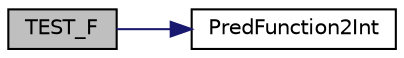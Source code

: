 digraph "TEST_F"
{
  edge [fontname="Helvetica",fontsize="10",labelfontname="Helvetica",labelfontsize="10"];
  node [fontname="Helvetica",fontsize="10",shape=record];
  rankdir="LR";
  Node131 [label="TEST_F",height=0.2,width=0.4,color="black", fillcolor="grey75", style="filled", fontcolor="black"];
  Node131 -> Node132 [color="midnightblue",fontsize="10",style="solid",fontname="Helvetica"];
  Node132 [label="PredFunction2Int",height=0.2,width=0.4,color="black", fillcolor="white", style="filled",URL="$da/d85/gtest__pred__impl__unittest_8cc.html#a7a3b834b08a5176afbd4bfc97d06bedd"];
}
